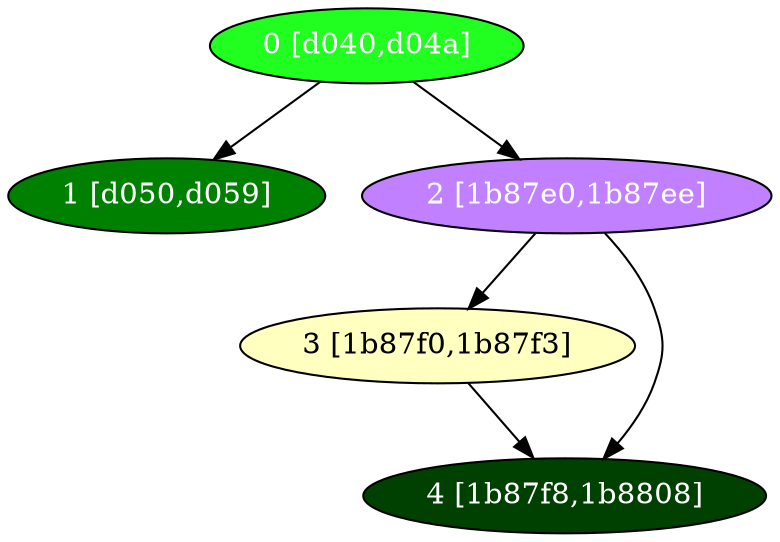 diGraph libnss3{
	libnss3_0  [style=filled fillcolor="#20FF20" fontcolor="#ffffff" shape=oval label="0 [d040,d04a]"]
	libnss3_1  [style=filled fillcolor="#008000" fontcolor="#ffffff" shape=oval label="1 [d050,d059]"]
	libnss3_2  [style=filled fillcolor="#C080FF" fontcolor="#ffffff" shape=oval label="2 [1b87e0,1b87ee]"]
	libnss3_3  [style=filled fillcolor="#FFFFC0" fontcolor="#000000" shape=oval label="3 [1b87f0,1b87f3]"]
	libnss3_4  [style=filled fillcolor="#004000" fontcolor="#ffffff" shape=oval label="4 [1b87f8,1b8808]"]

	libnss3_0 -> libnss3_1
	libnss3_0 -> libnss3_2
	libnss3_2 -> libnss3_3
	libnss3_2 -> libnss3_4
	libnss3_3 -> libnss3_4
}